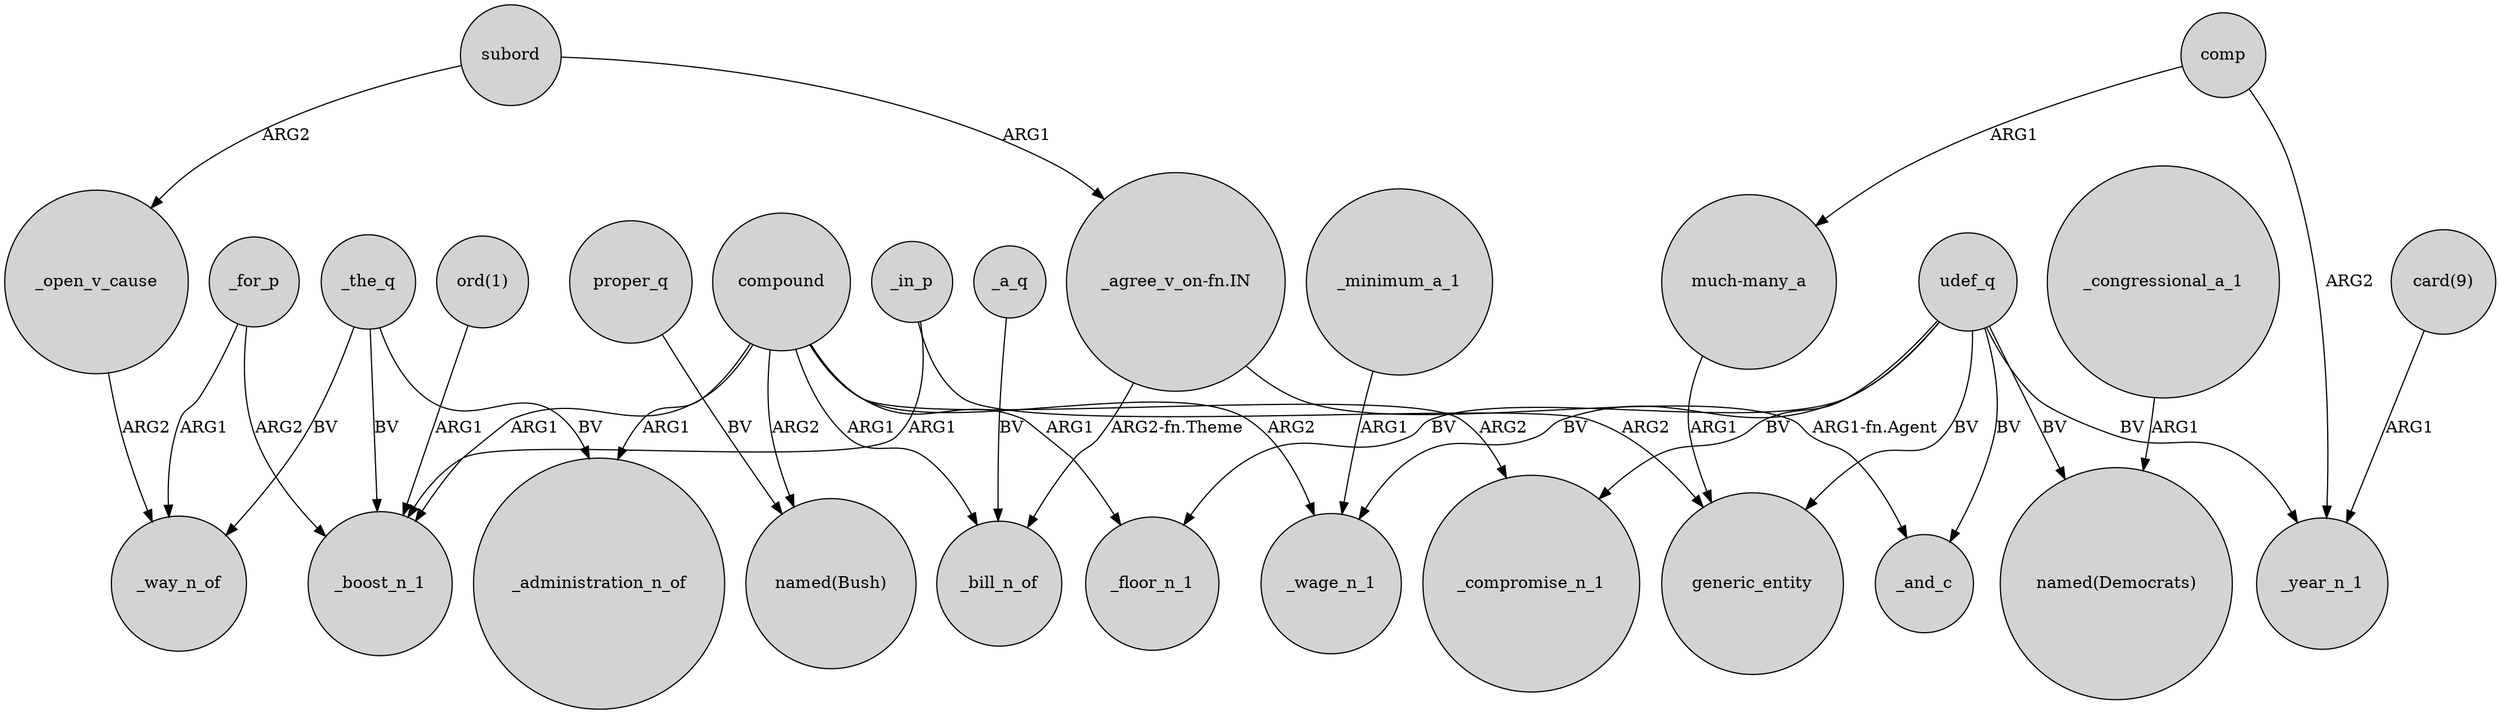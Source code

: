 digraph {
	node [shape=circle style=filled]
	"ord(1)" -> _boost_n_1 [label=ARG1]
	"_agree_v_on-fn.IN" -> _and_c [label="ARG1-fn.Agent"]
	_in_p -> _boost_n_1 [label=ARG1]
	udef_q -> generic_entity [label=BV]
	compound -> _bill_n_of [label=ARG1]
	udef_q -> _wage_n_1 [label=BV]
	_a_q -> _bill_n_of [label=BV]
	compound -> "named(Bush)" [label=ARG2]
	compound -> _boost_n_1 [label=ARG1]
	compound -> _floor_n_1 [label=ARG1]
	"much-many_a" -> generic_entity [label=ARG1]
	_congressional_a_1 -> "named(Democrats)" [label=ARG1]
	compound -> _wage_n_1 [label=ARG2]
	_the_q -> _way_n_of [label=BV]
	compound -> _administration_n_of [label=ARG1]
	_minimum_a_1 -> _wage_n_1 [label=ARG1]
	_open_v_cause -> _way_n_of [label=ARG2]
	_for_p -> _boost_n_1 [label=ARG2]
	udef_q -> "named(Democrats)" [label=BV]
	"card(9)" -> _year_n_1 [label=ARG1]
	comp -> "much-many_a" [label=ARG1]
	subord -> _open_v_cause [label=ARG2]
	_for_p -> _way_n_of [label=ARG1]
	_the_q -> _boost_n_1 [label=BV]
	proper_q -> "named(Bush)" [label=BV]
	udef_q -> _floor_n_1 [label=BV]
	"_agree_v_on-fn.IN" -> _bill_n_of [label="ARG2-fn.Theme"]
	udef_q -> _compromise_n_1 [label=BV]
	udef_q -> _year_n_1 [label=BV]
	subord -> "_agree_v_on-fn.IN" [label=ARG1]
	_in_p -> generic_entity [label=ARG2]
	comp -> _year_n_1 [label=ARG2]
	_the_q -> _administration_n_of [label=BV]
	udef_q -> _and_c [label=BV]
	compound -> _compromise_n_1 [label=ARG2]
}

